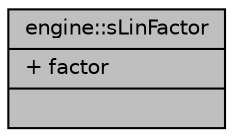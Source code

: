 digraph G
{
  edge [fontname="Helvetica",fontsize="10",labelfontname="Helvetica",labelfontsize="10"];
  node [fontname="Helvetica",fontsize="10",shape=record];
  Node1 [label="{engine::sLinFactor\n|+ factor\l|}",height=0.2,width=0.4,color="black", fillcolor="grey75", style="filled" fontcolor="black"];
}
